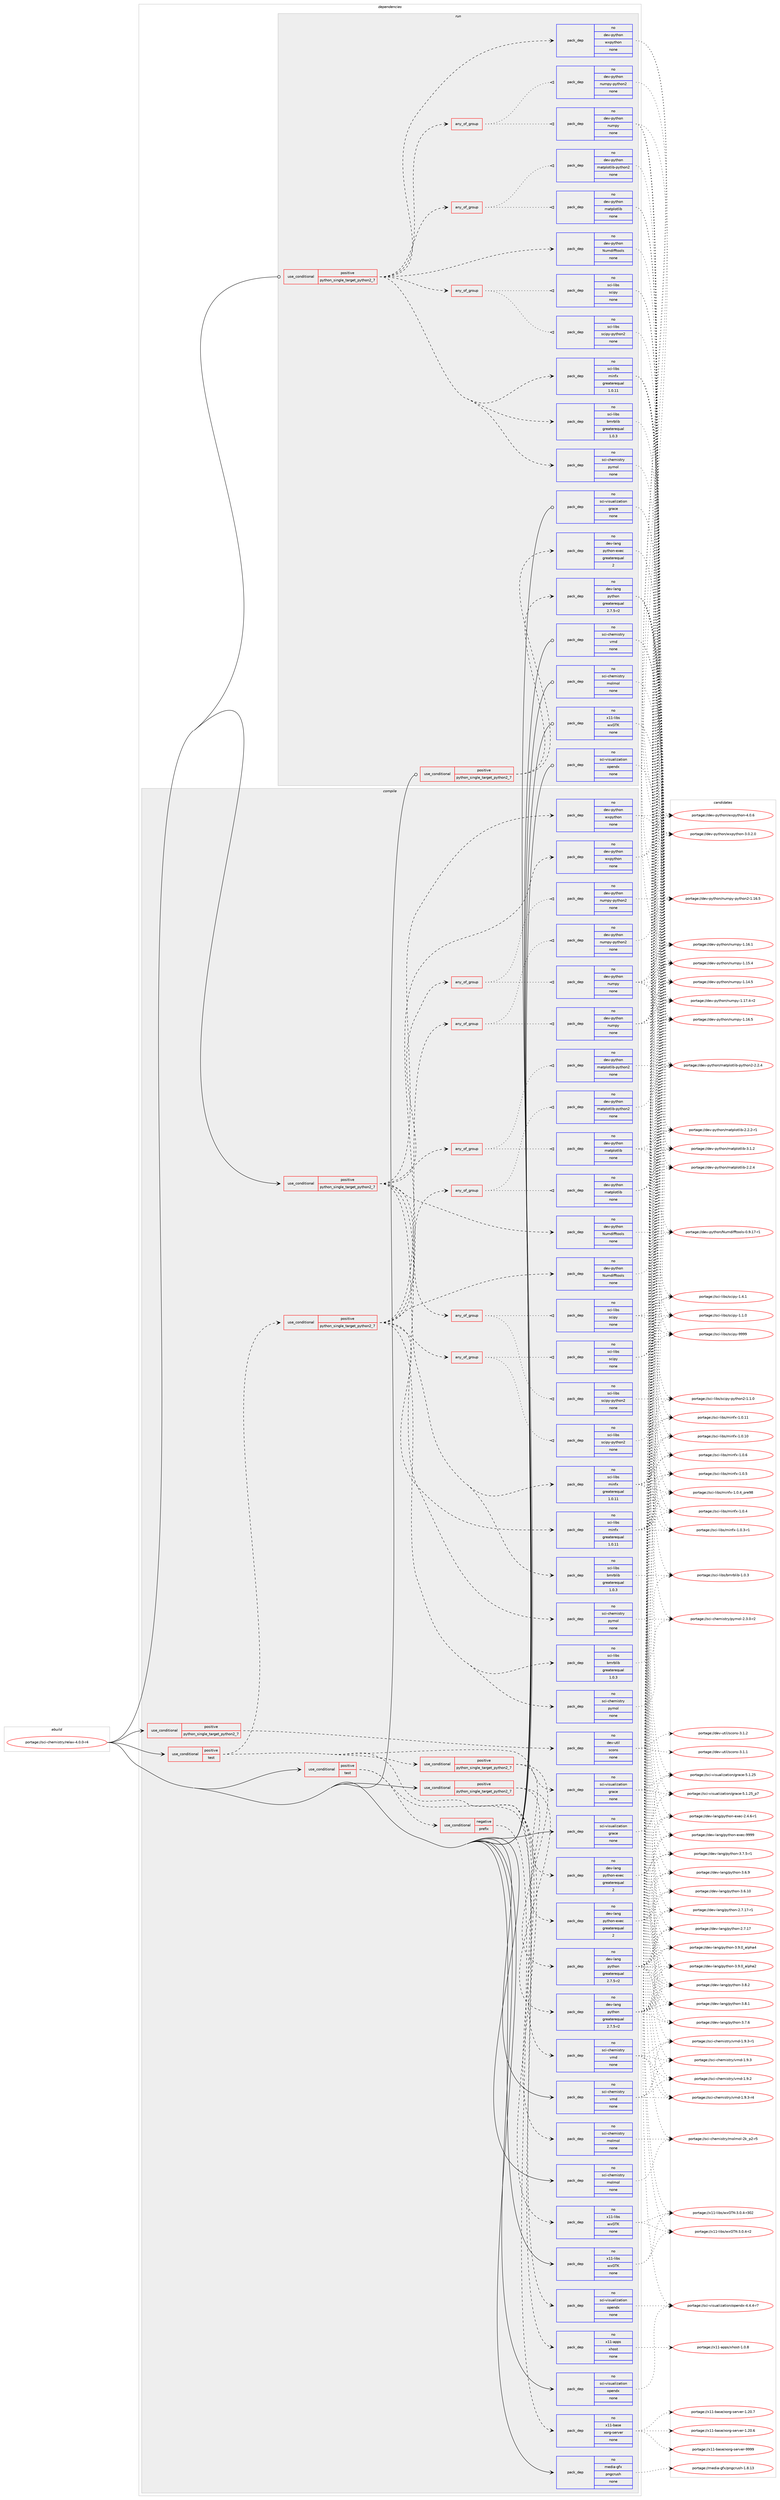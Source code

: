digraph prolog {

# *************
# Graph options
# *************

newrank=true;
concentrate=true;
compound=true;
graph [rankdir=LR,fontname=Helvetica,fontsize=10,ranksep=1.5];#, ranksep=2.5, nodesep=0.2];
edge  [arrowhead=vee];
node  [fontname=Helvetica,fontsize=10];

# **********
# The ebuild
# **********

subgraph cluster_leftcol {
color=gray;
rank=same;
label=<<i>ebuild</i>>;
id [label="portage://sci-chemistry/relax-4.0.0-r4", color=red, width=4, href="../sci-chemistry/relax-4.0.0-r4.svg"];
}

# ****************
# The dependencies
# ****************

subgraph cluster_midcol {
color=gray;
label=<<i>dependencies</i>>;
subgraph cluster_compile {
fillcolor="#eeeeee";
style=filled;
label=<<i>compile</i>>;
subgraph cond11377 {
dependency55406 [label=<<TABLE BORDER="0" CELLBORDER="1" CELLSPACING="0" CELLPADDING="4"><TR><TD ROWSPAN="3" CELLPADDING="10">use_conditional</TD></TR><TR><TD>positive</TD></TR><TR><TD>python_single_target_python2_7</TD></TR></TABLE>>, shape=none, color=red];
subgraph pack42865 {
dependency55407 [label=<<TABLE BORDER="0" CELLBORDER="1" CELLSPACING="0" CELLPADDING="4" WIDTH="220"><TR><TD ROWSPAN="6" CELLPADDING="30">pack_dep</TD></TR><TR><TD WIDTH="110">no</TD></TR><TR><TD>dev-lang</TD></TR><TR><TD>python</TD></TR><TR><TD>greaterequal</TD></TR><TR><TD>2.7.5-r2</TD></TR></TABLE>>, shape=none, color=blue];
}
dependency55406:e -> dependency55407:w [weight=20,style="dashed",arrowhead="vee"];
subgraph pack42866 {
dependency55408 [label=<<TABLE BORDER="0" CELLBORDER="1" CELLSPACING="0" CELLPADDING="4" WIDTH="220"><TR><TD ROWSPAN="6" CELLPADDING="30">pack_dep</TD></TR><TR><TD WIDTH="110">no</TD></TR><TR><TD>dev-lang</TD></TR><TR><TD>python-exec</TD></TR><TR><TD>greaterequal</TD></TR><TR><TD>2</TD></TR></TABLE>>, shape=none, color=blue];
}
dependency55406:e -> dependency55408:w [weight=20,style="dashed",arrowhead="vee"];
}
id:e -> dependency55406:w [weight=20,style="solid",arrowhead="vee"];
subgraph cond11378 {
dependency55409 [label=<<TABLE BORDER="0" CELLBORDER="1" CELLSPACING="0" CELLPADDING="4"><TR><TD ROWSPAN="3" CELLPADDING="10">use_conditional</TD></TR><TR><TD>positive</TD></TR><TR><TD>python_single_target_python2_7</TD></TR></TABLE>>, shape=none, color=red];
subgraph pack42867 {
dependency55410 [label=<<TABLE BORDER="0" CELLBORDER="1" CELLSPACING="0" CELLPADDING="4" WIDTH="220"><TR><TD ROWSPAN="6" CELLPADDING="30">pack_dep</TD></TR><TR><TD WIDTH="110">no</TD></TR><TR><TD>dev-python</TD></TR><TR><TD>Numdifftools</TD></TR><TR><TD>none</TD></TR><TR><TD></TD></TR></TABLE>>, shape=none, color=blue];
}
dependency55409:e -> dependency55410:w [weight=20,style="dashed",arrowhead="vee"];
subgraph any1116 {
dependency55411 [label=<<TABLE BORDER="0" CELLBORDER="1" CELLSPACING="0" CELLPADDING="4"><TR><TD CELLPADDING="10">any_of_group</TD></TR></TABLE>>, shape=none, color=red];subgraph pack42868 {
dependency55412 [label=<<TABLE BORDER="0" CELLBORDER="1" CELLSPACING="0" CELLPADDING="4" WIDTH="220"><TR><TD ROWSPAN="6" CELLPADDING="30">pack_dep</TD></TR><TR><TD WIDTH="110">no</TD></TR><TR><TD>dev-python</TD></TR><TR><TD>matplotlib-python2</TD></TR><TR><TD>none</TD></TR><TR><TD></TD></TR></TABLE>>, shape=none, color=blue];
}
dependency55411:e -> dependency55412:w [weight=20,style="dotted",arrowhead="oinv"];
subgraph pack42869 {
dependency55413 [label=<<TABLE BORDER="0" CELLBORDER="1" CELLSPACING="0" CELLPADDING="4" WIDTH="220"><TR><TD ROWSPAN="6" CELLPADDING="30">pack_dep</TD></TR><TR><TD WIDTH="110">no</TD></TR><TR><TD>dev-python</TD></TR><TR><TD>matplotlib</TD></TR><TR><TD>none</TD></TR><TR><TD></TD></TR></TABLE>>, shape=none, color=blue];
}
dependency55411:e -> dependency55413:w [weight=20,style="dotted",arrowhead="oinv"];
}
dependency55409:e -> dependency55411:w [weight=20,style="dashed",arrowhead="vee"];
subgraph any1117 {
dependency55414 [label=<<TABLE BORDER="0" CELLBORDER="1" CELLSPACING="0" CELLPADDING="4"><TR><TD CELLPADDING="10">any_of_group</TD></TR></TABLE>>, shape=none, color=red];subgraph pack42870 {
dependency55415 [label=<<TABLE BORDER="0" CELLBORDER="1" CELLSPACING="0" CELLPADDING="4" WIDTH="220"><TR><TD ROWSPAN="6" CELLPADDING="30">pack_dep</TD></TR><TR><TD WIDTH="110">no</TD></TR><TR><TD>dev-python</TD></TR><TR><TD>numpy-python2</TD></TR><TR><TD>none</TD></TR><TR><TD></TD></TR></TABLE>>, shape=none, color=blue];
}
dependency55414:e -> dependency55415:w [weight=20,style="dotted",arrowhead="oinv"];
subgraph pack42871 {
dependency55416 [label=<<TABLE BORDER="0" CELLBORDER="1" CELLSPACING="0" CELLPADDING="4" WIDTH="220"><TR><TD ROWSPAN="6" CELLPADDING="30">pack_dep</TD></TR><TR><TD WIDTH="110">no</TD></TR><TR><TD>dev-python</TD></TR><TR><TD>numpy</TD></TR><TR><TD>none</TD></TR><TR><TD></TD></TR></TABLE>>, shape=none, color=blue];
}
dependency55414:e -> dependency55416:w [weight=20,style="dotted",arrowhead="oinv"];
}
dependency55409:e -> dependency55414:w [weight=20,style="dashed",arrowhead="vee"];
subgraph pack42872 {
dependency55417 [label=<<TABLE BORDER="0" CELLBORDER="1" CELLSPACING="0" CELLPADDING="4" WIDTH="220"><TR><TD ROWSPAN="6" CELLPADDING="30">pack_dep</TD></TR><TR><TD WIDTH="110">no</TD></TR><TR><TD>dev-python</TD></TR><TR><TD>wxpython</TD></TR><TR><TD>none</TD></TR><TR><TD></TD></TR></TABLE>>, shape=none, color=blue];
}
dependency55409:e -> dependency55417:w [weight=20,style="dashed",arrowhead="vee"];
subgraph pack42873 {
dependency55418 [label=<<TABLE BORDER="0" CELLBORDER="1" CELLSPACING="0" CELLPADDING="4" WIDTH="220"><TR><TD ROWSPAN="6" CELLPADDING="30">pack_dep</TD></TR><TR><TD WIDTH="110">no</TD></TR><TR><TD>sci-chemistry</TD></TR><TR><TD>pymol</TD></TR><TR><TD>none</TD></TR><TR><TD></TD></TR></TABLE>>, shape=none, color=blue];
}
dependency55409:e -> dependency55418:w [weight=20,style="dashed",arrowhead="vee"];
subgraph pack42874 {
dependency55419 [label=<<TABLE BORDER="0" CELLBORDER="1" CELLSPACING="0" CELLPADDING="4" WIDTH="220"><TR><TD ROWSPAN="6" CELLPADDING="30">pack_dep</TD></TR><TR><TD WIDTH="110">no</TD></TR><TR><TD>sci-libs</TD></TR><TR><TD>bmrblib</TD></TR><TR><TD>greaterequal</TD></TR><TR><TD>1.0.3</TD></TR></TABLE>>, shape=none, color=blue];
}
dependency55409:e -> dependency55419:w [weight=20,style="dashed",arrowhead="vee"];
subgraph pack42875 {
dependency55420 [label=<<TABLE BORDER="0" CELLBORDER="1" CELLSPACING="0" CELLPADDING="4" WIDTH="220"><TR><TD ROWSPAN="6" CELLPADDING="30">pack_dep</TD></TR><TR><TD WIDTH="110">no</TD></TR><TR><TD>sci-libs</TD></TR><TR><TD>minfx</TD></TR><TR><TD>greaterequal</TD></TR><TR><TD>1.0.11</TD></TR></TABLE>>, shape=none, color=blue];
}
dependency55409:e -> dependency55420:w [weight=20,style="dashed",arrowhead="vee"];
subgraph any1118 {
dependency55421 [label=<<TABLE BORDER="0" CELLBORDER="1" CELLSPACING="0" CELLPADDING="4"><TR><TD CELLPADDING="10">any_of_group</TD></TR></TABLE>>, shape=none, color=red];subgraph pack42876 {
dependency55422 [label=<<TABLE BORDER="0" CELLBORDER="1" CELLSPACING="0" CELLPADDING="4" WIDTH="220"><TR><TD ROWSPAN="6" CELLPADDING="30">pack_dep</TD></TR><TR><TD WIDTH="110">no</TD></TR><TR><TD>sci-libs</TD></TR><TR><TD>scipy-python2</TD></TR><TR><TD>none</TD></TR><TR><TD></TD></TR></TABLE>>, shape=none, color=blue];
}
dependency55421:e -> dependency55422:w [weight=20,style="dotted",arrowhead="oinv"];
subgraph pack42877 {
dependency55423 [label=<<TABLE BORDER="0" CELLBORDER="1" CELLSPACING="0" CELLPADDING="4" WIDTH="220"><TR><TD ROWSPAN="6" CELLPADDING="30">pack_dep</TD></TR><TR><TD WIDTH="110">no</TD></TR><TR><TD>sci-libs</TD></TR><TR><TD>scipy</TD></TR><TR><TD>none</TD></TR><TR><TD></TD></TR></TABLE>>, shape=none, color=blue];
}
dependency55421:e -> dependency55423:w [weight=20,style="dotted",arrowhead="oinv"];
}
dependency55409:e -> dependency55421:w [weight=20,style="dashed",arrowhead="vee"];
}
id:e -> dependency55409:w [weight=20,style="solid",arrowhead="vee"];
subgraph cond11379 {
dependency55424 [label=<<TABLE BORDER="0" CELLBORDER="1" CELLSPACING="0" CELLPADDING="4"><TR><TD ROWSPAN="3" CELLPADDING="10">use_conditional</TD></TR><TR><TD>positive</TD></TR><TR><TD>python_single_target_python2_7</TD></TR></TABLE>>, shape=none, color=red];
subgraph pack42878 {
dependency55425 [label=<<TABLE BORDER="0" CELLBORDER="1" CELLSPACING="0" CELLPADDING="4" WIDTH="220"><TR><TD ROWSPAN="6" CELLPADDING="30">pack_dep</TD></TR><TR><TD WIDTH="110">no</TD></TR><TR><TD>dev-util</TD></TR><TR><TD>scons</TD></TR><TR><TD>none</TD></TR><TR><TD></TD></TR></TABLE>>, shape=none, color=blue];
}
dependency55424:e -> dependency55425:w [weight=20,style="dashed",arrowhead="vee"];
}
id:e -> dependency55424:w [weight=20,style="solid",arrowhead="vee"];
subgraph cond11380 {
dependency55426 [label=<<TABLE BORDER="0" CELLBORDER="1" CELLSPACING="0" CELLPADDING="4"><TR><TD ROWSPAN="3" CELLPADDING="10">use_conditional</TD></TR><TR><TD>positive</TD></TR><TR><TD>test</TD></TR></TABLE>>, shape=none, color=red];
subgraph cond11381 {
dependency55427 [label=<<TABLE BORDER="0" CELLBORDER="1" CELLSPACING="0" CELLPADDING="4"><TR><TD ROWSPAN="3" CELLPADDING="10">use_conditional</TD></TR><TR><TD>negative</TD></TR><TR><TD>prefix</TD></TR></TABLE>>, shape=none, color=red];
subgraph pack42879 {
dependency55428 [label=<<TABLE BORDER="0" CELLBORDER="1" CELLSPACING="0" CELLPADDING="4" WIDTH="220"><TR><TD ROWSPAN="6" CELLPADDING="30">pack_dep</TD></TR><TR><TD WIDTH="110">no</TD></TR><TR><TD>x11-base</TD></TR><TR><TD>xorg-server</TD></TR><TR><TD>none</TD></TR><TR><TD></TD></TR></TABLE>>, shape=none, color=blue];
}
dependency55427:e -> dependency55428:w [weight=20,style="dashed",arrowhead="vee"];
}
dependency55426:e -> dependency55427:w [weight=20,style="dashed",arrowhead="vee"];
subgraph pack42880 {
dependency55429 [label=<<TABLE BORDER="0" CELLBORDER="1" CELLSPACING="0" CELLPADDING="4" WIDTH="220"><TR><TD ROWSPAN="6" CELLPADDING="30">pack_dep</TD></TR><TR><TD WIDTH="110">no</TD></TR><TR><TD>x11-apps</TD></TR><TR><TD>xhost</TD></TR><TR><TD>none</TD></TR><TR><TD></TD></TR></TABLE>>, shape=none, color=blue];
}
dependency55426:e -> dependency55429:w [weight=20,style="dashed",arrowhead="vee"];
}
id:e -> dependency55426:w [weight=20,style="solid",arrowhead="vee"];
subgraph cond11382 {
dependency55430 [label=<<TABLE BORDER="0" CELLBORDER="1" CELLSPACING="0" CELLPADDING="4"><TR><TD ROWSPAN="3" CELLPADDING="10">use_conditional</TD></TR><TR><TD>positive</TD></TR><TR><TD>test</TD></TR></TABLE>>, shape=none, color=red];
subgraph cond11383 {
dependency55431 [label=<<TABLE BORDER="0" CELLBORDER="1" CELLSPACING="0" CELLPADDING="4"><TR><TD ROWSPAN="3" CELLPADDING="10">use_conditional</TD></TR><TR><TD>positive</TD></TR><TR><TD>python_single_target_python2_7</TD></TR></TABLE>>, shape=none, color=red];
subgraph pack42881 {
dependency55432 [label=<<TABLE BORDER="0" CELLBORDER="1" CELLSPACING="0" CELLPADDING="4" WIDTH="220"><TR><TD ROWSPAN="6" CELLPADDING="30">pack_dep</TD></TR><TR><TD WIDTH="110">no</TD></TR><TR><TD>dev-lang</TD></TR><TR><TD>python</TD></TR><TR><TD>greaterequal</TD></TR><TR><TD>2.7.5-r2</TD></TR></TABLE>>, shape=none, color=blue];
}
dependency55431:e -> dependency55432:w [weight=20,style="dashed",arrowhead="vee"];
subgraph pack42882 {
dependency55433 [label=<<TABLE BORDER="0" CELLBORDER="1" CELLSPACING="0" CELLPADDING="4" WIDTH="220"><TR><TD ROWSPAN="6" CELLPADDING="30">pack_dep</TD></TR><TR><TD WIDTH="110">no</TD></TR><TR><TD>dev-lang</TD></TR><TR><TD>python-exec</TD></TR><TR><TD>greaterequal</TD></TR><TR><TD>2</TD></TR></TABLE>>, shape=none, color=blue];
}
dependency55431:e -> dependency55433:w [weight=20,style="dashed",arrowhead="vee"];
}
dependency55430:e -> dependency55431:w [weight=20,style="dashed",arrowhead="vee"];
subgraph cond11384 {
dependency55434 [label=<<TABLE BORDER="0" CELLBORDER="1" CELLSPACING="0" CELLPADDING="4"><TR><TD ROWSPAN="3" CELLPADDING="10">use_conditional</TD></TR><TR><TD>positive</TD></TR><TR><TD>python_single_target_python2_7</TD></TR></TABLE>>, shape=none, color=red];
subgraph pack42883 {
dependency55435 [label=<<TABLE BORDER="0" CELLBORDER="1" CELLSPACING="0" CELLPADDING="4" WIDTH="220"><TR><TD ROWSPAN="6" CELLPADDING="30">pack_dep</TD></TR><TR><TD WIDTH="110">no</TD></TR><TR><TD>dev-python</TD></TR><TR><TD>Numdifftools</TD></TR><TR><TD>none</TD></TR><TR><TD></TD></TR></TABLE>>, shape=none, color=blue];
}
dependency55434:e -> dependency55435:w [weight=20,style="dashed",arrowhead="vee"];
subgraph any1119 {
dependency55436 [label=<<TABLE BORDER="0" CELLBORDER="1" CELLSPACING="0" CELLPADDING="4"><TR><TD CELLPADDING="10">any_of_group</TD></TR></TABLE>>, shape=none, color=red];subgraph pack42884 {
dependency55437 [label=<<TABLE BORDER="0" CELLBORDER="1" CELLSPACING="0" CELLPADDING="4" WIDTH="220"><TR><TD ROWSPAN="6" CELLPADDING="30">pack_dep</TD></TR><TR><TD WIDTH="110">no</TD></TR><TR><TD>dev-python</TD></TR><TR><TD>matplotlib-python2</TD></TR><TR><TD>none</TD></TR><TR><TD></TD></TR></TABLE>>, shape=none, color=blue];
}
dependency55436:e -> dependency55437:w [weight=20,style="dotted",arrowhead="oinv"];
subgraph pack42885 {
dependency55438 [label=<<TABLE BORDER="0" CELLBORDER="1" CELLSPACING="0" CELLPADDING="4" WIDTH="220"><TR><TD ROWSPAN="6" CELLPADDING="30">pack_dep</TD></TR><TR><TD WIDTH="110">no</TD></TR><TR><TD>dev-python</TD></TR><TR><TD>matplotlib</TD></TR><TR><TD>none</TD></TR><TR><TD></TD></TR></TABLE>>, shape=none, color=blue];
}
dependency55436:e -> dependency55438:w [weight=20,style="dotted",arrowhead="oinv"];
}
dependency55434:e -> dependency55436:w [weight=20,style="dashed",arrowhead="vee"];
subgraph any1120 {
dependency55439 [label=<<TABLE BORDER="0" CELLBORDER="1" CELLSPACING="0" CELLPADDING="4"><TR><TD CELLPADDING="10">any_of_group</TD></TR></TABLE>>, shape=none, color=red];subgraph pack42886 {
dependency55440 [label=<<TABLE BORDER="0" CELLBORDER="1" CELLSPACING="0" CELLPADDING="4" WIDTH="220"><TR><TD ROWSPAN="6" CELLPADDING="30">pack_dep</TD></TR><TR><TD WIDTH="110">no</TD></TR><TR><TD>dev-python</TD></TR><TR><TD>numpy-python2</TD></TR><TR><TD>none</TD></TR><TR><TD></TD></TR></TABLE>>, shape=none, color=blue];
}
dependency55439:e -> dependency55440:w [weight=20,style="dotted",arrowhead="oinv"];
subgraph pack42887 {
dependency55441 [label=<<TABLE BORDER="0" CELLBORDER="1" CELLSPACING="0" CELLPADDING="4" WIDTH="220"><TR><TD ROWSPAN="6" CELLPADDING="30">pack_dep</TD></TR><TR><TD WIDTH="110">no</TD></TR><TR><TD>dev-python</TD></TR><TR><TD>numpy</TD></TR><TR><TD>none</TD></TR><TR><TD></TD></TR></TABLE>>, shape=none, color=blue];
}
dependency55439:e -> dependency55441:w [weight=20,style="dotted",arrowhead="oinv"];
}
dependency55434:e -> dependency55439:w [weight=20,style="dashed",arrowhead="vee"];
subgraph pack42888 {
dependency55442 [label=<<TABLE BORDER="0" CELLBORDER="1" CELLSPACING="0" CELLPADDING="4" WIDTH="220"><TR><TD ROWSPAN="6" CELLPADDING="30">pack_dep</TD></TR><TR><TD WIDTH="110">no</TD></TR><TR><TD>dev-python</TD></TR><TR><TD>wxpython</TD></TR><TR><TD>none</TD></TR><TR><TD></TD></TR></TABLE>>, shape=none, color=blue];
}
dependency55434:e -> dependency55442:w [weight=20,style="dashed",arrowhead="vee"];
subgraph pack42889 {
dependency55443 [label=<<TABLE BORDER="0" CELLBORDER="1" CELLSPACING="0" CELLPADDING="4" WIDTH="220"><TR><TD ROWSPAN="6" CELLPADDING="30">pack_dep</TD></TR><TR><TD WIDTH="110">no</TD></TR><TR><TD>sci-chemistry</TD></TR><TR><TD>pymol</TD></TR><TR><TD>none</TD></TR><TR><TD></TD></TR></TABLE>>, shape=none, color=blue];
}
dependency55434:e -> dependency55443:w [weight=20,style="dashed",arrowhead="vee"];
subgraph pack42890 {
dependency55444 [label=<<TABLE BORDER="0" CELLBORDER="1" CELLSPACING="0" CELLPADDING="4" WIDTH="220"><TR><TD ROWSPAN="6" CELLPADDING="30">pack_dep</TD></TR><TR><TD WIDTH="110">no</TD></TR><TR><TD>sci-libs</TD></TR><TR><TD>bmrblib</TD></TR><TR><TD>greaterequal</TD></TR><TR><TD>1.0.3</TD></TR></TABLE>>, shape=none, color=blue];
}
dependency55434:e -> dependency55444:w [weight=20,style="dashed",arrowhead="vee"];
subgraph pack42891 {
dependency55445 [label=<<TABLE BORDER="0" CELLBORDER="1" CELLSPACING="0" CELLPADDING="4" WIDTH="220"><TR><TD ROWSPAN="6" CELLPADDING="30">pack_dep</TD></TR><TR><TD WIDTH="110">no</TD></TR><TR><TD>sci-libs</TD></TR><TR><TD>minfx</TD></TR><TR><TD>greaterequal</TD></TR><TR><TD>1.0.11</TD></TR></TABLE>>, shape=none, color=blue];
}
dependency55434:e -> dependency55445:w [weight=20,style="dashed",arrowhead="vee"];
subgraph any1121 {
dependency55446 [label=<<TABLE BORDER="0" CELLBORDER="1" CELLSPACING="0" CELLPADDING="4"><TR><TD CELLPADDING="10">any_of_group</TD></TR></TABLE>>, shape=none, color=red];subgraph pack42892 {
dependency55447 [label=<<TABLE BORDER="0" CELLBORDER="1" CELLSPACING="0" CELLPADDING="4" WIDTH="220"><TR><TD ROWSPAN="6" CELLPADDING="30">pack_dep</TD></TR><TR><TD WIDTH="110">no</TD></TR><TR><TD>sci-libs</TD></TR><TR><TD>scipy-python2</TD></TR><TR><TD>none</TD></TR><TR><TD></TD></TR></TABLE>>, shape=none, color=blue];
}
dependency55446:e -> dependency55447:w [weight=20,style="dotted",arrowhead="oinv"];
subgraph pack42893 {
dependency55448 [label=<<TABLE BORDER="0" CELLBORDER="1" CELLSPACING="0" CELLPADDING="4" WIDTH="220"><TR><TD ROWSPAN="6" CELLPADDING="30">pack_dep</TD></TR><TR><TD WIDTH="110">no</TD></TR><TR><TD>sci-libs</TD></TR><TR><TD>scipy</TD></TR><TR><TD>none</TD></TR><TR><TD></TD></TR></TABLE>>, shape=none, color=blue];
}
dependency55446:e -> dependency55448:w [weight=20,style="dotted",arrowhead="oinv"];
}
dependency55434:e -> dependency55446:w [weight=20,style="dashed",arrowhead="vee"];
}
dependency55430:e -> dependency55434:w [weight=20,style="dashed",arrowhead="vee"];
subgraph pack42894 {
dependency55449 [label=<<TABLE BORDER="0" CELLBORDER="1" CELLSPACING="0" CELLPADDING="4" WIDTH="220"><TR><TD ROWSPAN="6" CELLPADDING="30">pack_dep</TD></TR><TR><TD WIDTH="110">no</TD></TR><TR><TD>sci-chemistry</TD></TR><TR><TD>molmol</TD></TR><TR><TD>none</TD></TR><TR><TD></TD></TR></TABLE>>, shape=none, color=blue];
}
dependency55430:e -> dependency55449:w [weight=20,style="dashed",arrowhead="vee"];
subgraph pack42895 {
dependency55450 [label=<<TABLE BORDER="0" CELLBORDER="1" CELLSPACING="0" CELLPADDING="4" WIDTH="220"><TR><TD ROWSPAN="6" CELLPADDING="30">pack_dep</TD></TR><TR><TD WIDTH="110">no</TD></TR><TR><TD>sci-chemistry</TD></TR><TR><TD>vmd</TD></TR><TR><TD>none</TD></TR><TR><TD></TD></TR></TABLE>>, shape=none, color=blue];
}
dependency55430:e -> dependency55450:w [weight=20,style="dashed",arrowhead="vee"];
subgraph pack42896 {
dependency55451 [label=<<TABLE BORDER="0" CELLBORDER="1" CELLSPACING="0" CELLPADDING="4" WIDTH="220"><TR><TD ROWSPAN="6" CELLPADDING="30">pack_dep</TD></TR><TR><TD WIDTH="110">no</TD></TR><TR><TD>sci-visualization</TD></TR><TR><TD>grace</TD></TR><TR><TD>none</TD></TR><TR><TD></TD></TR></TABLE>>, shape=none, color=blue];
}
dependency55430:e -> dependency55451:w [weight=20,style="dashed",arrowhead="vee"];
subgraph pack42897 {
dependency55452 [label=<<TABLE BORDER="0" CELLBORDER="1" CELLSPACING="0" CELLPADDING="4" WIDTH="220"><TR><TD ROWSPAN="6" CELLPADDING="30">pack_dep</TD></TR><TR><TD WIDTH="110">no</TD></TR><TR><TD>sci-visualization</TD></TR><TR><TD>opendx</TD></TR><TR><TD>none</TD></TR><TR><TD></TD></TR></TABLE>>, shape=none, color=blue];
}
dependency55430:e -> dependency55452:w [weight=20,style="dashed",arrowhead="vee"];
subgraph pack42898 {
dependency55453 [label=<<TABLE BORDER="0" CELLBORDER="1" CELLSPACING="0" CELLPADDING="4" WIDTH="220"><TR><TD ROWSPAN="6" CELLPADDING="30">pack_dep</TD></TR><TR><TD WIDTH="110">no</TD></TR><TR><TD>x11-libs</TD></TR><TR><TD>wxGTK</TD></TR><TR><TD>none</TD></TR><TR><TD></TD></TR></TABLE>>, shape=none, color=blue];
}
dependency55430:e -> dependency55453:w [weight=20,style="dashed",arrowhead="vee"];
}
id:e -> dependency55430:w [weight=20,style="solid",arrowhead="vee"];
subgraph pack42899 {
dependency55454 [label=<<TABLE BORDER="0" CELLBORDER="1" CELLSPACING="0" CELLPADDING="4" WIDTH="220"><TR><TD ROWSPAN="6" CELLPADDING="30">pack_dep</TD></TR><TR><TD WIDTH="110">no</TD></TR><TR><TD>media-gfx</TD></TR><TR><TD>pngcrush</TD></TR><TR><TD>none</TD></TR><TR><TD></TD></TR></TABLE>>, shape=none, color=blue];
}
id:e -> dependency55454:w [weight=20,style="solid",arrowhead="vee"];
subgraph pack42900 {
dependency55455 [label=<<TABLE BORDER="0" CELLBORDER="1" CELLSPACING="0" CELLPADDING="4" WIDTH="220"><TR><TD ROWSPAN="6" CELLPADDING="30">pack_dep</TD></TR><TR><TD WIDTH="110">no</TD></TR><TR><TD>sci-chemistry</TD></TR><TR><TD>molmol</TD></TR><TR><TD>none</TD></TR><TR><TD></TD></TR></TABLE>>, shape=none, color=blue];
}
id:e -> dependency55455:w [weight=20,style="solid",arrowhead="vee"];
subgraph pack42901 {
dependency55456 [label=<<TABLE BORDER="0" CELLBORDER="1" CELLSPACING="0" CELLPADDING="4" WIDTH="220"><TR><TD ROWSPAN="6" CELLPADDING="30">pack_dep</TD></TR><TR><TD WIDTH="110">no</TD></TR><TR><TD>sci-chemistry</TD></TR><TR><TD>vmd</TD></TR><TR><TD>none</TD></TR><TR><TD></TD></TR></TABLE>>, shape=none, color=blue];
}
id:e -> dependency55456:w [weight=20,style="solid",arrowhead="vee"];
subgraph pack42902 {
dependency55457 [label=<<TABLE BORDER="0" CELLBORDER="1" CELLSPACING="0" CELLPADDING="4" WIDTH="220"><TR><TD ROWSPAN="6" CELLPADDING="30">pack_dep</TD></TR><TR><TD WIDTH="110">no</TD></TR><TR><TD>sci-visualization</TD></TR><TR><TD>grace</TD></TR><TR><TD>none</TD></TR><TR><TD></TD></TR></TABLE>>, shape=none, color=blue];
}
id:e -> dependency55457:w [weight=20,style="solid",arrowhead="vee"];
subgraph pack42903 {
dependency55458 [label=<<TABLE BORDER="0" CELLBORDER="1" CELLSPACING="0" CELLPADDING="4" WIDTH="220"><TR><TD ROWSPAN="6" CELLPADDING="30">pack_dep</TD></TR><TR><TD WIDTH="110">no</TD></TR><TR><TD>sci-visualization</TD></TR><TR><TD>opendx</TD></TR><TR><TD>none</TD></TR><TR><TD></TD></TR></TABLE>>, shape=none, color=blue];
}
id:e -> dependency55458:w [weight=20,style="solid",arrowhead="vee"];
subgraph pack42904 {
dependency55459 [label=<<TABLE BORDER="0" CELLBORDER="1" CELLSPACING="0" CELLPADDING="4" WIDTH="220"><TR><TD ROWSPAN="6" CELLPADDING="30">pack_dep</TD></TR><TR><TD WIDTH="110">no</TD></TR><TR><TD>x11-libs</TD></TR><TR><TD>wxGTK</TD></TR><TR><TD>none</TD></TR><TR><TD></TD></TR></TABLE>>, shape=none, color=blue];
}
id:e -> dependency55459:w [weight=20,style="solid",arrowhead="vee"];
}
subgraph cluster_compileandrun {
fillcolor="#eeeeee";
style=filled;
label=<<i>compile and run</i>>;
}
subgraph cluster_run {
fillcolor="#eeeeee";
style=filled;
label=<<i>run</i>>;
subgraph cond11385 {
dependency55460 [label=<<TABLE BORDER="0" CELLBORDER="1" CELLSPACING="0" CELLPADDING="4"><TR><TD ROWSPAN="3" CELLPADDING="10">use_conditional</TD></TR><TR><TD>positive</TD></TR><TR><TD>python_single_target_python2_7</TD></TR></TABLE>>, shape=none, color=red];
subgraph pack42905 {
dependency55461 [label=<<TABLE BORDER="0" CELLBORDER="1" CELLSPACING="0" CELLPADDING="4" WIDTH="220"><TR><TD ROWSPAN="6" CELLPADDING="30">pack_dep</TD></TR><TR><TD WIDTH="110">no</TD></TR><TR><TD>dev-lang</TD></TR><TR><TD>python</TD></TR><TR><TD>greaterequal</TD></TR><TR><TD>2.7.5-r2</TD></TR></TABLE>>, shape=none, color=blue];
}
dependency55460:e -> dependency55461:w [weight=20,style="dashed",arrowhead="vee"];
subgraph pack42906 {
dependency55462 [label=<<TABLE BORDER="0" CELLBORDER="1" CELLSPACING="0" CELLPADDING="4" WIDTH="220"><TR><TD ROWSPAN="6" CELLPADDING="30">pack_dep</TD></TR><TR><TD WIDTH="110">no</TD></TR><TR><TD>dev-lang</TD></TR><TR><TD>python-exec</TD></TR><TR><TD>greaterequal</TD></TR><TR><TD>2</TD></TR></TABLE>>, shape=none, color=blue];
}
dependency55460:e -> dependency55462:w [weight=20,style="dashed",arrowhead="vee"];
}
id:e -> dependency55460:w [weight=20,style="solid",arrowhead="odot"];
subgraph cond11386 {
dependency55463 [label=<<TABLE BORDER="0" CELLBORDER="1" CELLSPACING="0" CELLPADDING="4"><TR><TD ROWSPAN="3" CELLPADDING="10">use_conditional</TD></TR><TR><TD>positive</TD></TR><TR><TD>python_single_target_python2_7</TD></TR></TABLE>>, shape=none, color=red];
subgraph pack42907 {
dependency55464 [label=<<TABLE BORDER="0" CELLBORDER="1" CELLSPACING="0" CELLPADDING="4" WIDTH="220"><TR><TD ROWSPAN="6" CELLPADDING="30">pack_dep</TD></TR><TR><TD WIDTH="110">no</TD></TR><TR><TD>dev-python</TD></TR><TR><TD>Numdifftools</TD></TR><TR><TD>none</TD></TR><TR><TD></TD></TR></TABLE>>, shape=none, color=blue];
}
dependency55463:e -> dependency55464:w [weight=20,style="dashed",arrowhead="vee"];
subgraph any1122 {
dependency55465 [label=<<TABLE BORDER="0" CELLBORDER="1" CELLSPACING="0" CELLPADDING="4"><TR><TD CELLPADDING="10">any_of_group</TD></TR></TABLE>>, shape=none, color=red];subgraph pack42908 {
dependency55466 [label=<<TABLE BORDER="0" CELLBORDER="1" CELLSPACING="0" CELLPADDING="4" WIDTH="220"><TR><TD ROWSPAN="6" CELLPADDING="30">pack_dep</TD></TR><TR><TD WIDTH="110">no</TD></TR><TR><TD>dev-python</TD></TR><TR><TD>matplotlib-python2</TD></TR><TR><TD>none</TD></TR><TR><TD></TD></TR></TABLE>>, shape=none, color=blue];
}
dependency55465:e -> dependency55466:w [weight=20,style="dotted",arrowhead="oinv"];
subgraph pack42909 {
dependency55467 [label=<<TABLE BORDER="0" CELLBORDER="1" CELLSPACING="0" CELLPADDING="4" WIDTH="220"><TR><TD ROWSPAN="6" CELLPADDING="30">pack_dep</TD></TR><TR><TD WIDTH="110">no</TD></TR><TR><TD>dev-python</TD></TR><TR><TD>matplotlib</TD></TR><TR><TD>none</TD></TR><TR><TD></TD></TR></TABLE>>, shape=none, color=blue];
}
dependency55465:e -> dependency55467:w [weight=20,style="dotted",arrowhead="oinv"];
}
dependency55463:e -> dependency55465:w [weight=20,style="dashed",arrowhead="vee"];
subgraph any1123 {
dependency55468 [label=<<TABLE BORDER="0" CELLBORDER="1" CELLSPACING="0" CELLPADDING="4"><TR><TD CELLPADDING="10">any_of_group</TD></TR></TABLE>>, shape=none, color=red];subgraph pack42910 {
dependency55469 [label=<<TABLE BORDER="0" CELLBORDER="1" CELLSPACING="0" CELLPADDING="4" WIDTH="220"><TR><TD ROWSPAN="6" CELLPADDING="30">pack_dep</TD></TR><TR><TD WIDTH="110">no</TD></TR><TR><TD>dev-python</TD></TR><TR><TD>numpy-python2</TD></TR><TR><TD>none</TD></TR><TR><TD></TD></TR></TABLE>>, shape=none, color=blue];
}
dependency55468:e -> dependency55469:w [weight=20,style="dotted",arrowhead="oinv"];
subgraph pack42911 {
dependency55470 [label=<<TABLE BORDER="0" CELLBORDER="1" CELLSPACING="0" CELLPADDING="4" WIDTH="220"><TR><TD ROWSPAN="6" CELLPADDING="30">pack_dep</TD></TR><TR><TD WIDTH="110">no</TD></TR><TR><TD>dev-python</TD></TR><TR><TD>numpy</TD></TR><TR><TD>none</TD></TR><TR><TD></TD></TR></TABLE>>, shape=none, color=blue];
}
dependency55468:e -> dependency55470:w [weight=20,style="dotted",arrowhead="oinv"];
}
dependency55463:e -> dependency55468:w [weight=20,style="dashed",arrowhead="vee"];
subgraph pack42912 {
dependency55471 [label=<<TABLE BORDER="0" CELLBORDER="1" CELLSPACING="0" CELLPADDING="4" WIDTH="220"><TR><TD ROWSPAN="6" CELLPADDING="30">pack_dep</TD></TR><TR><TD WIDTH="110">no</TD></TR><TR><TD>dev-python</TD></TR><TR><TD>wxpython</TD></TR><TR><TD>none</TD></TR><TR><TD></TD></TR></TABLE>>, shape=none, color=blue];
}
dependency55463:e -> dependency55471:w [weight=20,style="dashed",arrowhead="vee"];
subgraph pack42913 {
dependency55472 [label=<<TABLE BORDER="0" CELLBORDER="1" CELLSPACING="0" CELLPADDING="4" WIDTH="220"><TR><TD ROWSPAN="6" CELLPADDING="30">pack_dep</TD></TR><TR><TD WIDTH="110">no</TD></TR><TR><TD>sci-chemistry</TD></TR><TR><TD>pymol</TD></TR><TR><TD>none</TD></TR><TR><TD></TD></TR></TABLE>>, shape=none, color=blue];
}
dependency55463:e -> dependency55472:w [weight=20,style="dashed",arrowhead="vee"];
subgraph pack42914 {
dependency55473 [label=<<TABLE BORDER="0" CELLBORDER="1" CELLSPACING="0" CELLPADDING="4" WIDTH="220"><TR><TD ROWSPAN="6" CELLPADDING="30">pack_dep</TD></TR><TR><TD WIDTH="110">no</TD></TR><TR><TD>sci-libs</TD></TR><TR><TD>bmrblib</TD></TR><TR><TD>greaterequal</TD></TR><TR><TD>1.0.3</TD></TR></TABLE>>, shape=none, color=blue];
}
dependency55463:e -> dependency55473:w [weight=20,style="dashed",arrowhead="vee"];
subgraph pack42915 {
dependency55474 [label=<<TABLE BORDER="0" CELLBORDER="1" CELLSPACING="0" CELLPADDING="4" WIDTH="220"><TR><TD ROWSPAN="6" CELLPADDING="30">pack_dep</TD></TR><TR><TD WIDTH="110">no</TD></TR><TR><TD>sci-libs</TD></TR><TR><TD>minfx</TD></TR><TR><TD>greaterequal</TD></TR><TR><TD>1.0.11</TD></TR></TABLE>>, shape=none, color=blue];
}
dependency55463:e -> dependency55474:w [weight=20,style="dashed",arrowhead="vee"];
subgraph any1124 {
dependency55475 [label=<<TABLE BORDER="0" CELLBORDER="1" CELLSPACING="0" CELLPADDING="4"><TR><TD CELLPADDING="10">any_of_group</TD></TR></TABLE>>, shape=none, color=red];subgraph pack42916 {
dependency55476 [label=<<TABLE BORDER="0" CELLBORDER="1" CELLSPACING="0" CELLPADDING="4" WIDTH="220"><TR><TD ROWSPAN="6" CELLPADDING="30">pack_dep</TD></TR><TR><TD WIDTH="110">no</TD></TR><TR><TD>sci-libs</TD></TR><TR><TD>scipy-python2</TD></TR><TR><TD>none</TD></TR><TR><TD></TD></TR></TABLE>>, shape=none, color=blue];
}
dependency55475:e -> dependency55476:w [weight=20,style="dotted",arrowhead="oinv"];
subgraph pack42917 {
dependency55477 [label=<<TABLE BORDER="0" CELLBORDER="1" CELLSPACING="0" CELLPADDING="4" WIDTH="220"><TR><TD ROWSPAN="6" CELLPADDING="30">pack_dep</TD></TR><TR><TD WIDTH="110">no</TD></TR><TR><TD>sci-libs</TD></TR><TR><TD>scipy</TD></TR><TR><TD>none</TD></TR><TR><TD></TD></TR></TABLE>>, shape=none, color=blue];
}
dependency55475:e -> dependency55477:w [weight=20,style="dotted",arrowhead="oinv"];
}
dependency55463:e -> dependency55475:w [weight=20,style="dashed",arrowhead="vee"];
}
id:e -> dependency55463:w [weight=20,style="solid",arrowhead="odot"];
subgraph pack42918 {
dependency55478 [label=<<TABLE BORDER="0" CELLBORDER="1" CELLSPACING="0" CELLPADDING="4" WIDTH="220"><TR><TD ROWSPAN="6" CELLPADDING="30">pack_dep</TD></TR><TR><TD WIDTH="110">no</TD></TR><TR><TD>sci-chemistry</TD></TR><TR><TD>molmol</TD></TR><TR><TD>none</TD></TR><TR><TD></TD></TR></TABLE>>, shape=none, color=blue];
}
id:e -> dependency55478:w [weight=20,style="solid",arrowhead="odot"];
subgraph pack42919 {
dependency55479 [label=<<TABLE BORDER="0" CELLBORDER="1" CELLSPACING="0" CELLPADDING="4" WIDTH="220"><TR><TD ROWSPAN="6" CELLPADDING="30">pack_dep</TD></TR><TR><TD WIDTH="110">no</TD></TR><TR><TD>sci-chemistry</TD></TR><TR><TD>vmd</TD></TR><TR><TD>none</TD></TR><TR><TD></TD></TR></TABLE>>, shape=none, color=blue];
}
id:e -> dependency55479:w [weight=20,style="solid",arrowhead="odot"];
subgraph pack42920 {
dependency55480 [label=<<TABLE BORDER="0" CELLBORDER="1" CELLSPACING="0" CELLPADDING="4" WIDTH="220"><TR><TD ROWSPAN="6" CELLPADDING="30">pack_dep</TD></TR><TR><TD WIDTH="110">no</TD></TR><TR><TD>sci-visualization</TD></TR><TR><TD>grace</TD></TR><TR><TD>none</TD></TR><TR><TD></TD></TR></TABLE>>, shape=none, color=blue];
}
id:e -> dependency55480:w [weight=20,style="solid",arrowhead="odot"];
subgraph pack42921 {
dependency55481 [label=<<TABLE BORDER="0" CELLBORDER="1" CELLSPACING="0" CELLPADDING="4" WIDTH="220"><TR><TD ROWSPAN="6" CELLPADDING="30">pack_dep</TD></TR><TR><TD WIDTH="110">no</TD></TR><TR><TD>sci-visualization</TD></TR><TR><TD>opendx</TD></TR><TR><TD>none</TD></TR><TR><TD></TD></TR></TABLE>>, shape=none, color=blue];
}
id:e -> dependency55481:w [weight=20,style="solid",arrowhead="odot"];
subgraph pack42922 {
dependency55482 [label=<<TABLE BORDER="0" CELLBORDER="1" CELLSPACING="0" CELLPADDING="4" WIDTH="220"><TR><TD ROWSPAN="6" CELLPADDING="30">pack_dep</TD></TR><TR><TD WIDTH="110">no</TD></TR><TR><TD>x11-libs</TD></TR><TR><TD>wxGTK</TD></TR><TR><TD>none</TD></TR><TR><TD></TD></TR></TABLE>>, shape=none, color=blue];
}
id:e -> dependency55482:w [weight=20,style="solid",arrowhead="odot"];
}
}

# **************
# The candidates
# **************

subgraph cluster_choices {
rank=same;
color=gray;
label=<<i>candidates</i>>;

subgraph choice42865 {
color=black;
nodesep=1;
choice10010111845108971101034711212111610411111045514657464895971081121049752 [label="portage://dev-lang/python-3.9.0_alpha4", color=red, width=4,href="../dev-lang/python-3.9.0_alpha4.svg"];
choice10010111845108971101034711212111610411111045514657464895971081121049750 [label="portage://dev-lang/python-3.9.0_alpha2", color=red, width=4,href="../dev-lang/python-3.9.0_alpha2.svg"];
choice100101118451089711010347112121116104111110455146564650 [label="portage://dev-lang/python-3.8.2", color=red, width=4,href="../dev-lang/python-3.8.2.svg"];
choice100101118451089711010347112121116104111110455146564649 [label="portage://dev-lang/python-3.8.1", color=red, width=4,href="../dev-lang/python-3.8.1.svg"];
choice100101118451089711010347112121116104111110455146554654 [label="portage://dev-lang/python-3.7.6", color=red, width=4,href="../dev-lang/python-3.7.6.svg"];
choice1001011184510897110103471121211161041111104551465546534511449 [label="portage://dev-lang/python-3.7.5-r1", color=red, width=4,href="../dev-lang/python-3.7.5-r1.svg"];
choice100101118451089711010347112121116104111110455146544657 [label="portage://dev-lang/python-3.6.9", color=red, width=4,href="../dev-lang/python-3.6.9.svg"];
choice10010111845108971101034711212111610411111045514654464948 [label="portage://dev-lang/python-3.6.10", color=red, width=4,href="../dev-lang/python-3.6.10.svg"];
choice100101118451089711010347112121116104111110455046554649554511449 [label="portage://dev-lang/python-2.7.17-r1", color=red, width=4,href="../dev-lang/python-2.7.17-r1.svg"];
choice10010111845108971101034711212111610411111045504655464955 [label="portage://dev-lang/python-2.7.17", color=red, width=4,href="../dev-lang/python-2.7.17.svg"];
dependency55407:e -> choice10010111845108971101034711212111610411111045514657464895971081121049752:w [style=dotted,weight="100"];
dependency55407:e -> choice10010111845108971101034711212111610411111045514657464895971081121049750:w [style=dotted,weight="100"];
dependency55407:e -> choice100101118451089711010347112121116104111110455146564650:w [style=dotted,weight="100"];
dependency55407:e -> choice100101118451089711010347112121116104111110455146564649:w [style=dotted,weight="100"];
dependency55407:e -> choice100101118451089711010347112121116104111110455146554654:w [style=dotted,weight="100"];
dependency55407:e -> choice1001011184510897110103471121211161041111104551465546534511449:w [style=dotted,weight="100"];
dependency55407:e -> choice100101118451089711010347112121116104111110455146544657:w [style=dotted,weight="100"];
dependency55407:e -> choice10010111845108971101034711212111610411111045514654464948:w [style=dotted,weight="100"];
dependency55407:e -> choice100101118451089711010347112121116104111110455046554649554511449:w [style=dotted,weight="100"];
dependency55407:e -> choice10010111845108971101034711212111610411111045504655464955:w [style=dotted,weight="100"];
}
subgraph choice42866 {
color=black;
nodesep=1;
choice10010111845108971101034711212111610411111045101120101994557575757 [label="portage://dev-lang/python-exec-9999", color=red, width=4,href="../dev-lang/python-exec-9999.svg"];
choice10010111845108971101034711212111610411111045101120101994550465246544511449 [label="portage://dev-lang/python-exec-2.4.6-r1", color=red, width=4,href="../dev-lang/python-exec-2.4.6-r1.svg"];
dependency55408:e -> choice10010111845108971101034711212111610411111045101120101994557575757:w [style=dotted,weight="100"];
dependency55408:e -> choice10010111845108971101034711212111610411111045101120101994550465246544511449:w [style=dotted,weight="100"];
}
subgraph choice42867 {
color=black;
nodesep=1;
choice100101118451121211161041111104778117109100105102102116111111108115454846574649554511449 [label="portage://dev-python/Numdifftools-0.9.17-r1", color=red, width=4,href="../dev-python/Numdifftools-0.9.17-r1.svg"];
dependency55410:e -> choice100101118451121211161041111104778117109100105102102116111111108115454846574649554511449:w [style=dotted,weight="100"];
}
subgraph choice42868 {
color=black;
nodesep=1;
choice100101118451121211161041111104710997116112108111116108105984511212111610411111050455046504652 [label="portage://dev-python/matplotlib-python2-2.2.4", color=red, width=4,href="../dev-python/matplotlib-python2-2.2.4.svg"];
dependency55412:e -> choice100101118451121211161041111104710997116112108111116108105984511212111610411111050455046504652:w [style=dotted,weight="100"];
}
subgraph choice42869 {
color=black;
nodesep=1;
choice10010111845112121116104111110471099711611210811111610810598455146494650 [label="portage://dev-python/matplotlib-3.1.2", color=red, width=4,href="../dev-python/matplotlib-3.1.2.svg"];
choice10010111845112121116104111110471099711611210811111610810598455046504652 [label="portage://dev-python/matplotlib-2.2.4", color=red, width=4,href="../dev-python/matplotlib-2.2.4.svg"];
choice100101118451121211161041111104710997116112108111116108105984550465046504511449 [label="portage://dev-python/matplotlib-2.2.2-r1", color=red, width=4,href="../dev-python/matplotlib-2.2.2-r1.svg"];
dependency55413:e -> choice10010111845112121116104111110471099711611210811111610810598455146494650:w [style=dotted,weight="100"];
dependency55413:e -> choice10010111845112121116104111110471099711611210811111610810598455046504652:w [style=dotted,weight="100"];
dependency55413:e -> choice100101118451121211161041111104710997116112108111116108105984550465046504511449:w [style=dotted,weight="100"];
}
subgraph choice42870 {
color=black;
nodesep=1;
choice1001011184511212111610411111047110117109112121451121211161041111105045494649544653 [label="portage://dev-python/numpy-python2-1.16.5", color=red, width=4,href="../dev-python/numpy-python2-1.16.5.svg"];
dependency55415:e -> choice1001011184511212111610411111047110117109112121451121211161041111105045494649544653:w [style=dotted,weight="100"];
}
subgraph choice42871 {
color=black;
nodesep=1;
choice1001011184511212111610411111047110117109112121454946495546524511450 [label="portage://dev-python/numpy-1.17.4-r2", color=red, width=4,href="../dev-python/numpy-1.17.4-r2.svg"];
choice100101118451121211161041111104711011710911212145494649544653 [label="portage://dev-python/numpy-1.16.5", color=red, width=4,href="../dev-python/numpy-1.16.5.svg"];
choice100101118451121211161041111104711011710911212145494649544649 [label="portage://dev-python/numpy-1.16.1", color=red, width=4,href="../dev-python/numpy-1.16.1.svg"];
choice100101118451121211161041111104711011710911212145494649534652 [label="portage://dev-python/numpy-1.15.4", color=red, width=4,href="../dev-python/numpy-1.15.4.svg"];
choice100101118451121211161041111104711011710911212145494649524653 [label="portage://dev-python/numpy-1.14.5", color=red, width=4,href="../dev-python/numpy-1.14.5.svg"];
dependency55416:e -> choice1001011184511212111610411111047110117109112121454946495546524511450:w [style=dotted,weight="100"];
dependency55416:e -> choice100101118451121211161041111104711011710911212145494649544653:w [style=dotted,weight="100"];
dependency55416:e -> choice100101118451121211161041111104711011710911212145494649544649:w [style=dotted,weight="100"];
dependency55416:e -> choice100101118451121211161041111104711011710911212145494649534652:w [style=dotted,weight="100"];
dependency55416:e -> choice100101118451121211161041111104711011710911212145494649524653:w [style=dotted,weight="100"];
}
subgraph choice42872 {
color=black;
nodesep=1;
choice1001011184511212111610411111047119120112121116104111110455246484654 [label="portage://dev-python/wxpython-4.0.6", color=red, width=4,href="../dev-python/wxpython-4.0.6.svg"];
choice10010111845112121116104111110471191201121211161041111104551464846504648 [label="portage://dev-python/wxpython-3.0.2.0", color=red, width=4,href="../dev-python/wxpython-3.0.2.0.svg"];
dependency55417:e -> choice1001011184511212111610411111047119120112121116104111110455246484654:w [style=dotted,weight="100"];
dependency55417:e -> choice10010111845112121116104111110471191201121211161041111104551464846504648:w [style=dotted,weight="100"];
}
subgraph choice42873 {
color=black;
nodesep=1;
choice115991054599104101109105115116114121471121211091111084550465146484511450 [label="portage://sci-chemistry/pymol-2.3.0-r2", color=red, width=4,href="../sci-chemistry/pymol-2.3.0-r2.svg"];
dependency55418:e -> choice115991054599104101109105115116114121471121211091111084550465146484511450:w [style=dotted,weight="100"];
}
subgraph choice42874 {
color=black;
nodesep=1;
choice11599105451081059811547981091149810810598454946484651 [label="portage://sci-libs/bmrblib-1.0.3", color=red, width=4,href="../sci-libs/bmrblib-1.0.3.svg"];
dependency55419:e -> choice11599105451081059811547981091149810810598454946484651:w [style=dotted,weight="100"];
}
subgraph choice42875 {
color=black;
nodesep=1;
choice11599105451081059811547109105110102120454946484654 [label="portage://sci-libs/minfx-1.0.6", color=red, width=4,href="../sci-libs/minfx-1.0.6.svg"];
choice11599105451081059811547109105110102120454946484653 [label="portage://sci-libs/minfx-1.0.5", color=red, width=4,href="../sci-libs/minfx-1.0.5.svg"];
choice11599105451081059811547109105110102120454946484652951121141015756 [label="portage://sci-libs/minfx-1.0.4_pre98", color=red, width=4,href="../sci-libs/minfx-1.0.4_pre98.svg"];
choice11599105451081059811547109105110102120454946484652 [label="portage://sci-libs/minfx-1.0.4", color=red, width=4,href="../sci-libs/minfx-1.0.4.svg"];
choice115991054510810598115471091051101021204549464846514511449 [label="portage://sci-libs/minfx-1.0.3-r1", color=red, width=4,href="../sci-libs/minfx-1.0.3-r1.svg"];
choice1159910545108105981154710910511010212045494648464949 [label="portage://sci-libs/minfx-1.0.11", color=red, width=4,href="../sci-libs/minfx-1.0.11.svg"];
choice1159910545108105981154710910511010212045494648464948 [label="portage://sci-libs/minfx-1.0.10", color=red, width=4,href="../sci-libs/minfx-1.0.10.svg"];
dependency55420:e -> choice11599105451081059811547109105110102120454946484654:w [style=dotted,weight="100"];
dependency55420:e -> choice11599105451081059811547109105110102120454946484653:w [style=dotted,weight="100"];
dependency55420:e -> choice11599105451081059811547109105110102120454946484652951121141015756:w [style=dotted,weight="100"];
dependency55420:e -> choice11599105451081059811547109105110102120454946484652:w [style=dotted,weight="100"];
dependency55420:e -> choice115991054510810598115471091051101021204549464846514511449:w [style=dotted,weight="100"];
dependency55420:e -> choice1159910545108105981154710910511010212045494648464949:w [style=dotted,weight="100"];
dependency55420:e -> choice1159910545108105981154710910511010212045494648464948:w [style=dotted,weight="100"];
}
subgraph choice42876 {
color=black;
nodesep=1;
choice11599105451081059811547115991051121214511212111610411111050454946494648 [label="portage://sci-libs/scipy-python2-1.1.0", color=red, width=4,href="../sci-libs/scipy-python2-1.1.0.svg"];
dependency55422:e -> choice11599105451081059811547115991051121214511212111610411111050454946494648:w [style=dotted,weight="100"];
}
subgraph choice42877 {
color=black;
nodesep=1;
choice11599105451081059811547115991051121214557575757 [label="portage://sci-libs/scipy-9999", color=red, width=4,href="../sci-libs/scipy-9999.svg"];
choice1159910545108105981154711599105112121454946524649 [label="portage://sci-libs/scipy-1.4.1", color=red, width=4,href="../sci-libs/scipy-1.4.1.svg"];
choice1159910545108105981154711599105112121454946494648 [label="portage://sci-libs/scipy-1.1.0", color=red, width=4,href="../sci-libs/scipy-1.1.0.svg"];
dependency55423:e -> choice11599105451081059811547115991051121214557575757:w [style=dotted,weight="100"];
dependency55423:e -> choice1159910545108105981154711599105112121454946524649:w [style=dotted,weight="100"];
dependency55423:e -> choice1159910545108105981154711599105112121454946494648:w [style=dotted,weight="100"];
}
subgraph choice42878 {
color=black;
nodesep=1;
choice100101118451171161051084711599111110115455146494650 [label="portage://dev-util/scons-3.1.2", color=red, width=4,href="../dev-util/scons-3.1.2.svg"];
choice100101118451171161051084711599111110115455146494649 [label="portage://dev-util/scons-3.1.1", color=red, width=4,href="../dev-util/scons-3.1.1.svg"];
dependency55425:e -> choice100101118451171161051084711599111110115455146494650:w [style=dotted,weight="100"];
dependency55425:e -> choice100101118451171161051084711599111110115455146494649:w [style=dotted,weight="100"];
}
subgraph choice42879 {
color=black;
nodesep=1;
choice120494945989711510147120111114103451151011141181011144557575757 [label="portage://x11-base/xorg-server-9999", color=red, width=4,href="../x11-base/xorg-server-9999.svg"];
choice1204949459897115101471201111141034511510111411810111445494650484655 [label="portage://x11-base/xorg-server-1.20.7", color=red, width=4,href="../x11-base/xorg-server-1.20.7.svg"];
choice1204949459897115101471201111141034511510111411810111445494650484654 [label="portage://x11-base/xorg-server-1.20.6", color=red, width=4,href="../x11-base/xorg-server-1.20.6.svg"];
dependency55428:e -> choice120494945989711510147120111114103451151011141181011144557575757:w [style=dotted,weight="100"];
dependency55428:e -> choice1204949459897115101471201111141034511510111411810111445494650484655:w [style=dotted,weight="100"];
dependency55428:e -> choice1204949459897115101471201111141034511510111411810111445494650484654:w [style=dotted,weight="100"];
}
subgraph choice42880 {
color=black;
nodesep=1;
choice1204949459711211211547120104111115116454946484656 [label="portage://x11-apps/xhost-1.0.8", color=red, width=4,href="../x11-apps/xhost-1.0.8.svg"];
dependency55429:e -> choice1204949459711211211547120104111115116454946484656:w [style=dotted,weight="100"];
}
subgraph choice42881 {
color=black;
nodesep=1;
choice10010111845108971101034711212111610411111045514657464895971081121049752 [label="portage://dev-lang/python-3.9.0_alpha4", color=red, width=4,href="../dev-lang/python-3.9.0_alpha4.svg"];
choice10010111845108971101034711212111610411111045514657464895971081121049750 [label="portage://dev-lang/python-3.9.0_alpha2", color=red, width=4,href="../dev-lang/python-3.9.0_alpha2.svg"];
choice100101118451089711010347112121116104111110455146564650 [label="portage://dev-lang/python-3.8.2", color=red, width=4,href="../dev-lang/python-3.8.2.svg"];
choice100101118451089711010347112121116104111110455146564649 [label="portage://dev-lang/python-3.8.1", color=red, width=4,href="../dev-lang/python-3.8.1.svg"];
choice100101118451089711010347112121116104111110455146554654 [label="portage://dev-lang/python-3.7.6", color=red, width=4,href="../dev-lang/python-3.7.6.svg"];
choice1001011184510897110103471121211161041111104551465546534511449 [label="portage://dev-lang/python-3.7.5-r1", color=red, width=4,href="../dev-lang/python-3.7.5-r1.svg"];
choice100101118451089711010347112121116104111110455146544657 [label="portage://dev-lang/python-3.6.9", color=red, width=4,href="../dev-lang/python-3.6.9.svg"];
choice10010111845108971101034711212111610411111045514654464948 [label="portage://dev-lang/python-3.6.10", color=red, width=4,href="../dev-lang/python-3.6.10.svg"];
choice100101118451089711010347112121116104111110455046554649554511449 [label="portage://dev-lang/python-2.7.17-r1", color=red, width=4,href="../dev-lang/python-2.7.17-r1.svg"];
choice10010111845108971101034711212111610411111045504655464955 [label="portage://dev-lang/python-2.7.17", color=red, width=4,href="../dev-lang/python-2.7.17.svg"];
dependency55432:e -> choice10010111845108971101034711212111610411111045514657464895971081121049752:w [style=dotted,weight="100"];
dependency55432:e -> choice10010111845108971101034711212111610411111045514657464895971081121049750:w [style=dotted,weight="100"];
dependency55432:e -> choice100101118451089711010347112121116104111110455146564650:w [style=dotted,weight="100"];
dependency55432:e -> choice100101118451089711010347112121116104111110455146564649:w [style=dotted,weight="100"];
dependency55432:e -> choice100101118451089711010347112121116104111110455146554654:w [style=dotted,weight="100"];
dependency55432:e -> choice1001011184510897110103471121211161041111104551465546534511449:w [style=dotted,weight="100"];
dependency55432:e -> choice100101118451089711010347112121116104111110455146544657:w [style=dotted,weight="100"];
dependency55432:e -> choice10010111845108971101034711212111610411111045514654464948:w [style=dotted,weight="100"];
dependency55432:e -> choice100101118451089711010347112121116104111110455046554649554511449:w [style=dotted,weight="100"];
dependency55432:e -> choice10010111845108971101034711212111610411111045504655464955:w [style=dotted,weight="100"];
}
subgraph choice42882 {
color=black;
nodesep=1;
choice10010111845108971101034711212111610411111045101120101994557575757 [label="portage://dev-lang/python-exec-9999", color=red, width=4,href="../dev-lang/python-exec-9999.svg"];
choice10010111845108971101034711212111610411111045101120101994550465246544511449 [label="portage://dev-lang/python-exec-2.4.6-r1", color=red, width=4,href="../dev-lang/python-exec-2.4.6-r1.svg"];
dependency55433:e -> choice10010111845108971101034711212111610411111045101120101994557575757:w [style=dotted,weight="100"];
dependency55433:e -> choice10010111845108971101034711212111610411111045101120101994550465246544511449:w [style=dotted,weight="100"];
}
subgraph choice42883 {
color=black;
nodesep=1;
choice100101118451121211161041111104778117109100105102102116111111108115454846574649554511449 [label="portage://dev-python/Numdifftools-0.9.17-r1", color=red, width=4,href="../dev-python/Numdifftools-0.9.17-r1.svg"];
dependency55435:e -> choice100101118451121211161041111104778117109100105102102116111111108115454846574649554511449:w [style=dotted,weight="100"];
}
subgraph choice42884 {
color=black;
nodesep=1;
choice100101118451121211161041111104710997116112108111116108105984511212111610411111050455046504652 [label="portage://dev-python/matplotlib-python2-2.2.4", color=red, width=4,href="../dev-python/matplotlib-python2-2.2.4.svg"];
dependency55437:e -> choice100101118451121211161041111104710997116112108111116108105984511212111610411111050455046504652:w [style=dotted,weight="100"];
}
subgraph choice42885 {
color=black;
nodesep=1;
choice10010111845112121116104111110471099711611210811111610810598455146494650 [label="portage://dev-python/matplotlib-3.1.2", color=red, width=4,href="../dev-python/matplotlib-3.1.2.svg"];
choice10010111845112121116104111110471099711611210811111610810598455046504652 [label="portage://dev-python/matplotlib-2.2.4", color=red, width=4,href="../dev-python/matplotlib-2.2.4.svg"];
choice100101118451121211161041111104710997116112108111116108105984550465046504511449 [label="portage://dev-python/matplotlib-2.2.2-r1", color=red, width=4,href="../dev-python/matplotlib-2.2.2-r1.svg"];
dependency55438:e -> choice10010111845112121116104111110471099711611210811111610810598455146494650:w [style=dotted,weight="100"];
dependency55438:e -> choice10010111845112121116104111110471099711611210811111610810598455046504652:w [style=dotted,weight="100"];
dependency55438:e -> choice100101118451121211161041111104710997116112108111116108105984550465046504511449:w [style=dotted,weight="100"];
}
subgraph choice42886 {
color=black;
nodesep=1;
choice1001011184511212111610411111047110117109112121451121211161041111105045494649544653 [label="portage://dev-python/numpy-python2-1.16.5", color=red, width=4,href="../dev-python/numpy-python2-1.16.5.svg"];
dependency55440:e -> choice1001011184511212111610411111047110117109112121451121211161041111105045494649544653:w [style=dotted,weight="100"];
}
subgraph choice42887 {
color=black;
nodesep=1;
choice1001011184511212111610411111047110117109112121454946495546524511450 [label="portage://dev-python/numpy-1.17.4-r2", color=red, width=4,href="../dev-python/numpy-1.17.4-r2.svg"];
choice100101118451121211161041111104711011710911212145494649544653 [label="portage://dev-python/numpy-1.16.5", color=red, width=4,href="../dev-python/numpy-1.16.5.svg"];
choice100101118451121211161041111104711011710911212145494649544649 [label="portage://dev-python/numpy-1.16.1", color=red, width=4,href="../dev-python/numpy-1.16.1.svg"];
choice100101118451121211161041111104711011710911212145494649534652 [label="portage://dev-python/numpy-1.15.4", color=red, width=4,href="../dev-python/numpy-1.15.4.svg"];
choice100101118451121211161041111104711011710911212145494649524653 [label="portage://dev-python/numpy-1.14.5", color=red, width=4,href="../dev-python/numpy-1.14.5.svg"];
dependency55441:e -> choice1001011184511212111610411111047110117109112121454946495546524511450:w [style=dotted,weight="100"];
dependency55441:e -> choice100101118451121211161041111104711011710911212145494649544653:w [style=dotted,weight="100"];
dependency55441:e -> choice100101118451121211161041111104711011710911212145494649544649:w [style=dotted,weight="100"];
dependency55441:e -> choice100101118451121211161041111104711011710911212145494649534652:w [style=dotted,weight="100"];
dependency55441:e -> choice100101118451121211161041111104711011710911212145494649524653:w [style=dotted,weight="100"];
}
subgraph choice42888 {
color=black;
nodesep=1;
choice1001011184511212111610411111047119120112121116104111110455246484654 [label="portage://dev-python/wxpython-4.0.6", color=red, width=4,href="../dev-python/wxpython-4.0.6.svg"];
choice10010111845112121116104111110471191201121211161041111104551464846504648 [label="portage://dev-python/wxpython-3.0.2.0", color=red, width=4,href="../dev-python/wxpython-3.0.2.0.svg"];
dependency55442:e -> choice1001011184511212111610411111047119120112121116104111110455246484654:w [style=dotted,weight="100"];
dependency55442:e -> choice10010111845112121116104111110471191201121211161041111104551464846504648:w [style=dotted,weight="100"];
}
subgraph choice42889 {
color=black;
nodesep=1;
choice115991054599104101109105115116114121471121211091111084550465146484511450 [label="portage://sci-chemistry/pymol-2.3.0-r2", color=red, width=4,href="../sci-chemistry/pymol-2.3.0-r2.svg"];
dependency55443:e -> choice115991054599104101109105115116114121471121211091111084550465146484511450:w [style=dotted,weight="100"];
}
subgraph choice42890 {
color=black;
nodesep=1;
choice11599105451081059811547981091149810810598454946484651 [label="portage://sci-libs/bmrblib-1.0.3", color=red, width=4,href="../sci-libs/bmrblib-1.0.3.svg"];
dependency55444:e -> choice11599105451081059811547981091149810810598454946484651:w [style=dotted,weight="100"];
}
subgraph choice42891 {
color=black;
nodesep=1;
choice11599105451081059811547109105110102120454946484654 [label="portage://sci-libs/minfx-1.0.6", color=red, width=4,href="../sci-libs/minfx-1.0.6.svg"];
choice11599105451081059811547109105110102120454946484653 [label="portage://sci-libs/minfx-1.0.5", color=red, width=4,href="../sci-libs/minfx-1.0.5.svg"];
choice11599105451081059811547109105110102120454946484652951121141015756 [label="portage://sci-libs/minfx-1.0.4_pre98", color=red, width=4,href="../sci-libs/minfx-1.0.4_pre98.svg"];
choice11599105451081059811547109105110102120454946484652 [label="portage://sci-libs/minfx-1.0.4", color=red, width=4,href="../sci-libs/minfx-1.0.4.svg"];
choice115991054510810598115471091051101021204549464846514511449 [label="portage://sci-libs/minfx-1.0.3-r1", color=red, width=4,href="../sci-libs/minfx-1.0.3-r1.svg"];
choice1159910545108105981154710910511010212045494648464949 [label="portage://sci-libs/minfx-1.0.11", color=red, width=4,href="../sci-libs/minfx-1.0.11.svg"];
choice1159910545108105981154710910511010212045494648464948 [label="portage://sci-libs/minfx-1.0.10", color=red, width=4,href="../sci-libs/minfx-1.0.10.svg"];
dependency55445:e -> choice11599105451081059811547109105110102120454946484654:w [style=dotted,weight="100"];
dependency55445:e -> choice11599105451081059811547109105110102120454946484653:w [style=dotted,weight="100"];
dependency55445:e -> choice11599105451081059811547109105110102120454946484652951121141015756:w [style=dotted,weight="100"];
dependency55445:e -> choice11599105451081059811547109105110102120454946484652:w [style=dotted,weight="100"];
dependency55445:e -> choice115991054510810598115471091051101021204549464846514511449:w [style=dotted,weight="100"];
dependency55445:e -> choice1159910545108105981154710910511010212045494648464949:w [style=dotted,weight="100"];
dependency55445:e -> choice1159910545108105981154710910511010212045494648464948:w [style=dotted,weight="100"];
}
subgraph choice42892 {
color=black;
nodesep=1;
choice11599105451081059811547115991051121214511212111610411111050454946494648 [label="portage://sci-libs/scipy-python2-1.1.0", color=red, width=4,href="../sci-libs/scipy-python2-1.1.0.svg"];
dependency55447:e -> choice11599105451081059811547115991051121214511212111610411111050454946494648:w [style=dotted,weight="100"];
}
subgraph choice42893 {
color=black;
nodesep=1;
choice11599105451081059811547115991051121214557575757 [label="portage://sci-libs/scipy-9999", color=red, width=4,href="../sci-libs/scipy-9999.svg"];
choice1159910545108105981154711599105112121454946524649 [label="portage://sci-libs/scipy-1.4.1", color=red, width=4,href="../sci-libs/scipy-1.4.1.svg"];
choice1159910545108105981154711599105112121454946494648 [label="portage://sci-libs/scipy-1.1.0", color=red, width=4,href="../sci-libs/scipy-1.1.0.svg"];
dependency55448:e -> choice11599105451081059811547115991051121214557575757:w [style=dotted,weight="100"];
dependency55448:e -> choice1159910545108105981154711599105112121454946524649:w [style=dotted,weight="100"];
dependency55448:e -> choice1159910545108105981154711599105112121454946494648:w [style=dotted,weight="100"];
}
subgraph choice42894 {
color=black;
nodesep=1;
choice11599105459910410110910511511611412147109111108109111108455010795112504511453 [label="portage://sci-chemistry/molmol-2k_p2-r5", color=red, width=4,href="../sci-chemistry/molmol-2k_p2-r5.svg"];
dependency55449:e -> choice11599105459910410110910511511611412147109111108109111108455010795112504511453:w [style=dotted,weight="100"];
}
subgraph choice42895 {
color=black;
nodesep=1;
choice115991054599104101109105115116114121471181091004549465746514511452 [label="portage://sci-chemistry/vmd-1.9.3-r4", color=red, width=4,href="../sci-chemistry/vmd-1.9.3-r4.svg"];
choice115991054599104101109105115116114121471181091004549465746514511449 [label="portage://sci-chemistry/vmd-1.9.3-r1", color=red, width=4,href="../sci-chemistry/vmd-1.9.3-r1.svg"];
choice11599105459910410110910511511611412147118109100454946574651 [label="portage://sci-chemistry/vmd-1.9.3", color=red, width=4,href="../sci-chemistry/vmd-1.9.3.svg"];
choice11599105459910410110910511511611412147118109100454946574650 [label="portage://sci-chemistry/vmd-1.9.2", color=red, width=4,href="../sci-chemistry/vmd-1.9.2.svg"];
dependency55450:e -> choice115991054599104101109105115116114121471181091004549465746514511452:w [style=dotted,weight="100"];
dependency55450:e -> choice115991054599104101109105115116114121471181091004549465746514511449:w [style=dotted,weight="100"];
dependency55450:e -> choice11599105459910410110910511511611412147118109100454946574651:w [style=dotted,weight="100"];
dependency55450:e -> choice11599105459910410110910511511611412147118109100454946574650:w [style=dotted,weight="100"];
}
subgraph choice42896 {
color=black;
nodesep=1;
choice11599105451181051151179710810512297116105111110471031149799101455346494650539511255 [label="portage://sci-visualization/grace-5.1.25_p7", color=red, width=4,href="../sci-visualization/grace-5.1.25_p7.svg"];
choice1159910545118105115117971081051229711610511111047103114979910145534649465053 [label="portage://sci-visualization/grace-5.1.25", color=red, width=4,href="../sci-visualization/grace-5.1.25.svg"];
dependency55451:e -> choice11599105451181051151179710810512297116105111110471031149799101455346494650539511255:w [style=dotted,weight="100"];
dependency55451:e -> choice1159910545118105115117971081051229711610511111047103114979910145534649465053:w [style=dotted,weight="100"];
}
subgraph choice42897 {
color=black;
nodesep=1;
choice11599105451181051151179710810512297116105111110471111121011101001204552465246524511455 [label="portage://sci-visualization/opendx-4.4.4-r7", color=red, width=4,href="../sci-visualization/opendx-4.4.4-r7.svg"];
dependency55452:e -> choice11599105451181051151179710810512297116105111110471111121011101001204552465246524511455:w [style=dotted,weight="100"];
}
subgraph choice42898 {
color=black;
nodesep=1;
choice120494945108105981154711912071847545514648465245114514850 [label="portage://x11-libs/wxGTK-3.0.4-r302", color=red, width=4,href="../x11-libs/wxGTK-3.0.4-r302.svg"];
choice12049494510810598115471191207184754551464846524511450 [label="portage://x11-libs/wxGTK-3.0.4-r2", color=red, width=4,href="../x11-libs/wxGTK-3.0.4-r2.svg"];
dependency55453:e -> choice120494945108105981154711912071847545514648465245114514850:w [style=dotted,weight="100"];
dependency55453:e -> choice12049494510810598115471191207184754551464846524511450:w [style=dotted,weight="100"];
}
subgraph choice42899 {
color=black;
nodesep=1;
choice1091011001059745103102120471121101039911411711510445494656464951 [label="portage://media-gfx/pngcrush-1.8.13", color=red, width=4,href="../media-gfx/pngcrush-1.8.13.svg"];
dependency55454:e -> choice1091011001059745103102120471121101039911411711510445494656464951:w [style=dotted,weight="100"];
}
subgraph choice42900 {
color=black;
nodesep=1;
choice11599105459910410110910511511611412147109111108109111108455010795112504511453 [label="portage://sci-chemistry/molmol-2k_p2-r5", color=red, width=4,href="../sci-chemistry/molmol-2k_p2-r5.svg"];
dependency55455:e -> choice11599105459910410110910511511611412147109111108109111108455010795112504511453:w [style=dotted,weight="100"];
}
subgraph choice42901 {
color=black;
nodesep=1;
choice115991054599104101109105115116114121471181091004549465746514511452 [label="portage://sci-chemistry/vmd-1.9.3-r4", color=red, width=4,href="../sci-chemistry/vmd-1.9.3-r4.svg"];
choice115991054599104101109105115116114121471181091004549465746514511449 [label="portage://sci-chemistry/vmd-1.9.3-r1", color=red, width=4,href="../sci-chemistry/vmd-1.9.3-r1.svg"];
choice11599105459910410110910511511611412147118109100454946574651 [label="portage://sci-chemistry/vmd-1.9.3", color=red, width=4,href="../sci-chemistry/vmd-1.9.3.svg"];
choice11599105459910410110910511511611412147118109100454946574650 [label="portage://sci-chemistry/vmd-1.9.2", color=red, width=4,href="../sci-chemistry/vmd-1.9.2.svg"];
dependency55456:e -> choice115991054599104101109105115116114121471181091004549465746514511452:w [style=dotted,weight="100"];
dependency55456:e -> choice115991054599104101109105115116114121471181091004549465746514511449:w [style=dotted,weight="100"];
dependency55456:e -> choice11599105459910410110910511511611412147118109100454946574651:w [style=dotted,weight="100"];
dependency55456:e -> choice11599105459910410110910511511611412147118109100454946574650:w [style=dotted,weight="100"];
}
subgraph choice42902 {
color=black;
nodesep=1;
choice11599105451181051151179710810512297116105111110471031149799101455346494650539511255 [label="portage://sci-visualization/grace-5.1.25_p7", color=red, width=4,href="../sci-visualization/grace-5.1.25_p7.svg"];
choice1159910545118105115117971081051229711610511111047103114979910145534649465053 [label="portage://sci-visualization/grace-5.1.25", color=red, width=4,href="../sci-visualization/grace-5.1.25.svg"];
dependency55457:e -> choice11599105451181051151179710810512297116105111110471031149799101455346494650539511255:w [style=dotted,weight="100"];
dependency55457:e -> choice1159910545118105115117971081051229711610511111047103114979910145534649465053:w [style=dotted,weight="100"];
}
subgraph choice42903 {
color=black;
nodesep=1;
choice11599105451181051151179710810512297116105111110471111121011101001204552465246524511455 [label="portage://sci-visualization/opendx-4.4.4-r7", color=red, width=4,href="../sci-visualization/opendx-4.4.4-r7.svg"];
dependency55458:e -> choice11599105451181051151179710810512297116105111110471111121011101001204552465246524511455:w [style=dotted,weight="100"];
}
subgraph choice42904 {
color=black;
nodesep=1;
choice120494945108105981154711912071847545514648465245114514850 [label="portage://x11-libs/wxGTK-3.0.4-r302", color=red, width=4,href="../x11-libs/wxGTK-3.0.4-r302.svg"];
choice12049494510810598115471191207184754551464846524511450 [label="portage://x11-libs/wxGTK-3.0.4-r2", color=red, width=4,href="../x11-libs/wxGTK-3.0.4-r2.svg"];
dependency55459:e -> choice120494945108105981154711912071847545514648465245114514850:w [style=dotted,weight="100"];
dependency55459:e -> choice12049494510810598115471191207184754551464846524511450:w [style=dotted,weight="100"];
}
subgraph choice42905 {
color=black;
nodesep=1;
choice10010111845108971101034711212111610411111045514657464895971081121049752 [label="portage://dev-lang/python-3.9.0_alpha4", color=red, width=4,href="../dev-lang/python-3.9.0_alpha4.svg"];
choice10010111845108971101034711212111610411111045514657464895971081121049750 [label="portage://dev-lang/python-3.9.0_alpha2", color=red, width=4,href="../dev-lang/python-3.9.0_alpha2.svg"];
choice100101118451089711010347112121116104111110455146564650 [label="portage://dev-lang/python-3.8.2", color=red, width=4,href="../dev-lang/python-3.8.2.svg"];
choice100101118451089711010347112121116104111110455146564649 [label="portage://dev-lang/python-3.8.1", color=red, width=4,href="../dev-lang/python-3.8.1.svg"];
choice100101118451089711010347112121116104111110455146554654 [label="portage://dev-lang/python-3.7.6", color=red, width=4,href="../dev-lang/python-3.7.6.svg"];
choice1001011184510897110103471121211161041111104551465546534511449 [label="portage://dev-lang/python-3.7.5-r1", color=red, width=4,href="../dev-lang/python-3.7.5-r1.svg"];
choice100101118451089711010347112121116104111110455146544657 [label="portage://dev-lang/python-3.6.9", color=red, width=4,href="../dev-lang/python-3.6.9.svg"];
choice10010111845108971101034711212111610411111045514654464948 [label="portage://dev-lang/python-3.6.10", color=red, width=4,href="../dev-lang/python-3.6.10.svg"];
choice100101118451089711010347112121116104111110455046554649554511449 [label="portage://dev-lang/python-2.7.17-r1", color=red, width=4,href="../dev-lang/python-2.7.17-r1.svg"];
choice10010111845108971101034711212111610411111045504655464955 [label="portage://dev-lang/python-2.7.17", color=red, width=4,href="../dev-lang/python-2.7.17.svg"];
dependency55461:e -> choice10010111845108971101034711212111610411111045514657464895971081121049752:w [style=dotted,weight="100"];
dependency55461:e -> choice10010111845108971101034711212111610411111045514657464895971081121049750:w [style=dotted,weight="100"];
dependency55461:e -> choice100101118451089711010347112121116104111110455146564650:w [style=dotted,weight="100"];
dependency55461:e -> choice100101118451089711010347112121116104111110455146564649:w [style=dotted,weight="100"];
dependency55461:e -> choice100101118451089711010347112121116104111110455146554654:w [style=dotted,weight="100"];
dependency55461:e -> choice1001011184510897110103471121211161041111104551465546534511449:w [style=dotted,weight="100"];
dependency55461:e -> choice100101118451089711010347112121116104111110455146544657:w [style=dotted,weight="100"];
dependency55461:e -> choice10010111845108971101034711212111610411111045514654464948:w [style=dotted,weight="100"];
dependency55461:e -> choice100101118451089711010347112121116104111110455046554649554511449:w [style=dotted,weight="100"];
dependency55461:e -> choice10010111845108971101034711212111610411111045504655464955:w [style=dotted,weight="100"];
}
subgraph choice42906 {
color=black;
nodesep=1;
choice10010111845108971101034711212111610411111045101120101994557575757 [label="portage://dev-lang/python-exec-9999", color=red, width=4,href="../dev-lang/python-exec-9999.svg"];
choice10010111845108971101034711212111610411111045101120101994550465246544511449 [label="portage://dev-lang/python-exec-2.4.6-r1", color=red, width=4,href="../dev-lang/python-exec-2.4.6-r1.svg"];
dependency55462:e -> choice10010111845108971101034711212111610411111045101120101994557575757:w [style=dotted,weight="100"];
dependency55462:e -> choice10010111845108971101034711212111610411111045101120101994550465246544511449:w [style=dotted,weight="100"];
}
subgraph choice42907 {
color=black;
nodesep=1;
choice100101118451121211161041111104778117109100105102102116111111108115454846574649554511449 [label="portage://dev-python/Numdifftools-0.9.17-r1", color=red, width=4,href="../dev-python/Numdifftools-0.9.17-r1.svg"];
dependency55464:e -> choice100101118451121211161041111104778117109100105102102116111111108115454846574649554511449:w [style=dotted,weight="100"];
}
subgraph choice42908 {
color=black;
nodesep=1;
choice100101118451121211161041111104710997116112108111116108105984511212111610411111050455046504652 [label="portage://dev-python/matplotlib-python2-2.2.4", color=red, width=4,href="../dev-python/matplotlib-python2-2.2.4.svg"];
dependency55466:e -> choice100101118451121211161041111104710997116112108111116108105984511212111610411111050455046504652:w [style=dotted,weight="100"];
}
subgraph choice42909 {
color=black;
nodesep=1;
choice10010111845112121116104111110471099711611210811111610810598455146494650 [label="portage://dev-python/matplotlib-3.1.2", color=red, width=4,href="../dev-python/matplotlib-3.1.2.svg"];
choice10010111845112121116104111110471099711611210811111610810598455046504652 [label="portage://dev-python/matplotlib-2.2.4", color=red, width=4,href="../dev-python/matplotlib-2.2.4.svg"];
choice100101118451121211161041111104710997116112108111116108105984550465046504511449 [label="portage://dev-python/matplotlib-2.2.2-r1", color=red, width=4,href="../dev-python/matplotlib-2.2.2-r1.svg"];
dependency55467:e -> choice10010111845112121116104111110471099711611210811111610810598455146494650:w [style=dotted,weight="100"];
dependency55467:e -> choice10010111845112121116104111110471099711611210811111610810598455046504652:w [style=dotted,weight="100"];
dependency55467:e -> choice100101118451121211161041111104710997116112108111116108105984550465046504511449:w [style=dotted,weight="100"];
}
subgraph choice42910 {
color=black;
nodesep=1;
choice1001011184511212111610411111047110117109112121451121211161041111105045494649544653 [label="portage://dev-python/numpy-python2-1.16.5", color=red, width=4,href="../dev-python/numpy-python2-1.16.5.svg"];
dependency55469:e -> choice1001011184511212111610411111047110117109112121451121211161041111105045494649544653:w [style=dotted,weight="100"];
}
subgraph choice42911 {
color=black;
nodesep=1;
choice1001011184511212111610411111047110117109112121454946495546524511450 [label="portage://dev-python/numpy-1.17.4-r2", color=red, width=4,href="../dev-python/numpy-1.17.4-r2.svg"];
choice100101118451121211161041111104711011710911212145494649544653 [label="portage://dev-python/numpy-1.16.5", color=red, width=4,href="../dev-python/numpy-1.16.5.svg"];
choice100101118451121211161041111104711011710911212145494649544649 [label="portage://dev-python/numpy-1.16.1", color=red, width=4,href="../dev-python/numpy-1.16.1.svg"];
choice100101118451121211161041111104711011710911212145494649534652 [label="portage://dev-python/numpy-1.15.4", color=red, width=4,href="../dev-python/numpy-1.15.4.svg"];
choice100101118451121211161041111104711011710911212145494649524653 [label="portage://dev-python/numpy-1.14.5", color=red, width=4,href="../dev-python/numpy-1.14.5.svg"];
dependency55470:e -> choice1001011184511212111610411111047110117109112121454946495546524511450:w [style=dotted,weight="100"];
dependency55470:e -> choice100101118451121211161041111104711011710911212145494649544653:w [style=dotted,weight="100"];
dependency55470:e -> choice100101118451121211161041111104711011710911212145494649544649:w [style=dotted,weight="100"];
dependency55470:e -> choice100101118451121211161041111104711011710911212145494649534652:w [style=dotted,weight="100"];
dependency55470:e -> choice100101118451121211161041111104711011710911212145494649524653:w [style=dotted,weight="100"];
}
subgraph choice42912 {
color=black;
nodesep=1;
choice1001011184511212111610411111047119120112121116104111110455246484654 [label="portage://dev-python/wxpython-4.0.6", color=red, width=4,href="../dev-python/wxpython-4.0.6.svg"];
choice10010111845112121116104111110471191201121211161041111104551464846504648 [label="portage://dev-python/wxpython-3.0.2.0", color=red, width=4,href="../dev-python/wxpython-3.0.2.0.svg"];
dependency55471:e -> choice1001011184511212111610411111047119120112121116104111110455246484654:w [style=dotted,weight="100"];
dependency55471:e -> choice10010111845112121116104111110471191201121211161041111104551464846504648:w [style=dotted,weight="100"];
}
subgraph choice42913 {
color=black;
nodesep=1;
choice115991054599104101109105115116114121471121211091111084550465146484511450 [label="portage://sci-chemistry/pymol-2.3.0-r2", color=red, width=4,href="../sci-chemistry/pymol-2.3.0-r2.svg"];
dependency55472:e -> choice115991054599104101109105115116114121471121211091111084550465146484511450:w [style=dotted,weight="100"];
}
subgraph choice42914 {
color=black;
nodesep=1;
choice11599105451081059811547981091149810810598454946484651 [label="portage://sci-libs/bmrblib-1.0.3", color=red, width=4,href="../sci-libs/bmrblib-1.0.3.svg"];
dependency55473:e -> choice11599105451081059811547981091149810810598454946484651:w [style=dotted,weight="100"];
}
subgraph choice42915 {
color=black;
nodesep=1;
choice11599105451081059811547109105110102120454946484654 [label="portage://sci-libs/minfx-1.0.6", color=red, width=4,href="../sci-libs/minfx-1.0.6.svg"];
choice11599105451081059811547109105110102120454946484653 [label="portage://sci-libs/minfx-1.0.5", color=red, width=4,href="../sci-libs/minfx-1.0.5.svg"];
choice11599105451081059811547109105110102120454946484652951121141015756 [label="portage://sci-libs/minfx-1.0.4_pre98", color=red, width=4,href="../sci-libs/minfx-1.0.4_pre98.svg"];
choice11599105451081059811547109105110102120454946484652 [label="portage://sci-libs/minfx-1.0.4", color=red, width=4,href="../sci-libs/minfx-1.0.4.svg"];
choice115991054510810598115471091051101021204549464846514511449 [label="portage://sci-libs/minfx-1.0.3-r1", color=red, width=4,href="../sci-libs/minfx-1.0.3-r1.svg"];
choice1159910545108105981154710910511010212045494648464949 [label="portage://sci-libs/minfx-1.0.11", color=red, width=4,href="../sci-libs/minfx-1.0.11.svg"];
choice1159910545108105981154710910511010212045494648464948 [label="portage://sci-libs/minfx-1.0.10", color=red, width=4,href="../sci-libs/minfx-1.0.10.svg"];
dependency55474:e -> choice11599105451081059811547109105110102120454946484654:w [style=dotted,weight="100"];
dependency55474:e -> choice11599105451081059811547109105110102120454946484653:w [style=dotted,weight="100"];
dependency55474:e -> choice11599105451081059811547109105110102120454946484652951121141015756:w [style=dotted,weight="100"];
dependency55474:e -> choice11599105451081059811547109105110102120454946484652:w [style=dotted,weight="100"];
dependency55474:e -> choice115991054510810598115471091051101021204549464846514511449:w [style=dotted,weight="100"];
dependency55474:e -> choice1159910545108105981154710910511010212045494648464949:w [style=dotted,weight="100"];
dependency55474:e -> choice1159910545108105981154710910511010212045494648464948:w [style=dotted,weight="100"];
}
subgraph choice42916 {
color=black;
nodesep=1;
choice11599105451081059811547115991051121214511212111610411111050454946494648 [label="portage://sci-libs/scipy-python2-1.1.0", color=red, width=4,href="../sci-libs/scipy-python2-1.1.0.svg"];
dependency55476:e -> choice11599105451081059811547115991051121214511212111610411111050454946494648:w [style=dotted,weight="100"];
}
subgraph choice42917 {
color=black;
nodesep=1;
choice11599105451081059811547115991051121214557575757 [label="portage://sci-libs/scipy-9999", color=red, width=4,href="../sci-libs/scipy-9999.svg"];
choice1159910545108105981154711599105112121454946524649 [label="portage://sci-libs/scipy-1.4.1", color=red, width=4,href="../sci-libs/scipy-1.4.1.svg"];
choice1159910545108105981154711599105112121454946494648 [label="portage://sci-libs/scipy-1.1.0", color=red, width=4,href="../sci-libs/scipy-1.1.0.svg"];
dependency55477:e -> choice11599105451081059811547115991051121214557575757:w [style=dotted,weight="100"];
dependency55477:e -> choice1159910545108105981154711599105112121454946524649:w [style=dotted,weight="100"];
dependency55477:e -> choice1159910545108105981154711599105112121454946494648:w [style=dotted,weight="100"];
}
subgraph choice42918 {
color=black;
nodesep=1;
choice11599105459910410110910511511611412147109111108109111108455010795112504511453 [label="portage://sci-chemistry/molmol-2k_p2-r5", color=red, width=4,href="../sci-chemistry/molmol-2k_p2-r5.svg"];
dependency55478:e -> choice11599105459910410110910511511611412147109111108109111108455010795112504511453:w [style=dotted,weight="100"];
}
subgraph choice42919 {
color=black;
nodesep=1;
choice115991054599104101109105115116114121471181091004549465746514511452 [label="portage://sci-chemistry/vmd-1.9.3-r4", color=red, width=4,href="../sci-chemistry/vmd-1.9.3-r4.svg"];
choice115991054599104101109105115116114121471181091004549465746514511449 [label="portage://sci-chemistry/vmd-1.9.3-r1", color=red, width=4,href="../sci-chemistry/vmd-1.9.3-r1.svg"];
choice11599105459910410110910511511611412147118109100454946574651 [label="portage://sci-chemistry/vmd-1.9.3", color=red, width=4,href="../sci-chemistry/vmd-1.9.3.svg"];
choice11599105459910410110910511511611412147118109100454946574650 [label="portage://sci-chemistry/vmd-1.9.2", color=red, width=4,href="../sci-chemistry/vmd-1.9.2.svg"];
dependency55479:e -> choice115991054599104101109105115116114121471181091004549465746514511452:w [style=dotted,weight="100"];
dependency55479:e -> choice115991054599104101109105115116114121471181091004549465746514511449:w [style=dotted,weight="100"];
dependency55479:e -> choice11599105459910410110910511511611412147118109100454946574651:w [style=dotted,weight="100"];
dependency55479:e -> choice11599105459910410110910511511611412147118109100454946574650:w [style=dotted,weight="100"];
}
subgraph choice42920 {
color=black;
nodesep=1;
choice11599105451181051151179710810512297116105111110471031149799101455346494650539511255 [label="portage://sci-visualization/grace-5.1.25_p7", color=red, width=4,href="../sci-visualization/grace-5.1.25_p7.svg"];
choice1159910545118105115117971081051229711610511111047103114979910145534649465053 [label="portage://sci-visualization/grace-5.1.25", color=red, width=4,href="../sci-visualization/grace-5.1.25.svg"];
dependency55480:e -> choice11599105451181051151179710810512297116105111110471031149799101455346494650539511255:w [style=dotted,weight="100"];
dependency55480:e -> choice1159910545118105115117971081051229711610511111047103114979910145534649465053:w [style=dotted,weight="100"];
}
subgraph choice42921 {
color=black;
nodesep=1;
choice11599105451181051151179710810512297116105111110471111121011101001204552465246524511455 [label="portage://sci-visualization/opendx-4.4.4-r7", color=red, width=4,href="../sci-visualization/opendx-4.4.4-r7.svg"];
dependency55481:e -> choice11599105451181051151179710810512297116105111110471111121011101001204552465246524511455:w [style=dotted,weight="100"];
}
subgraph choice42922 {
color=black;
nodesep=1;
choice120494945108105981154711912071847545514648465245114514850 [label="portage://x11-libs/wxGTK-3.0.4-r302", color=red, width=4,href="../x11-libs/wxGTK-3.0.4-r302.svg"];
choice12049494510810598115471191207184754551464846524511450 [label="portage://x11-libs/wxGTK-3.0.4-r2", color=red, width=4,href="../x11-libs/wxGTK-3.0.4-r2.svg"];
dependency55482:e -> choice120494945108105981154711912071847545514648465245114514850:w [style=dotted,weight="100"];
dependency55482:e -> choice12049494510810598115471191207184754551464846524511450:w [style=dotted,weight="100"];
}
}

}
